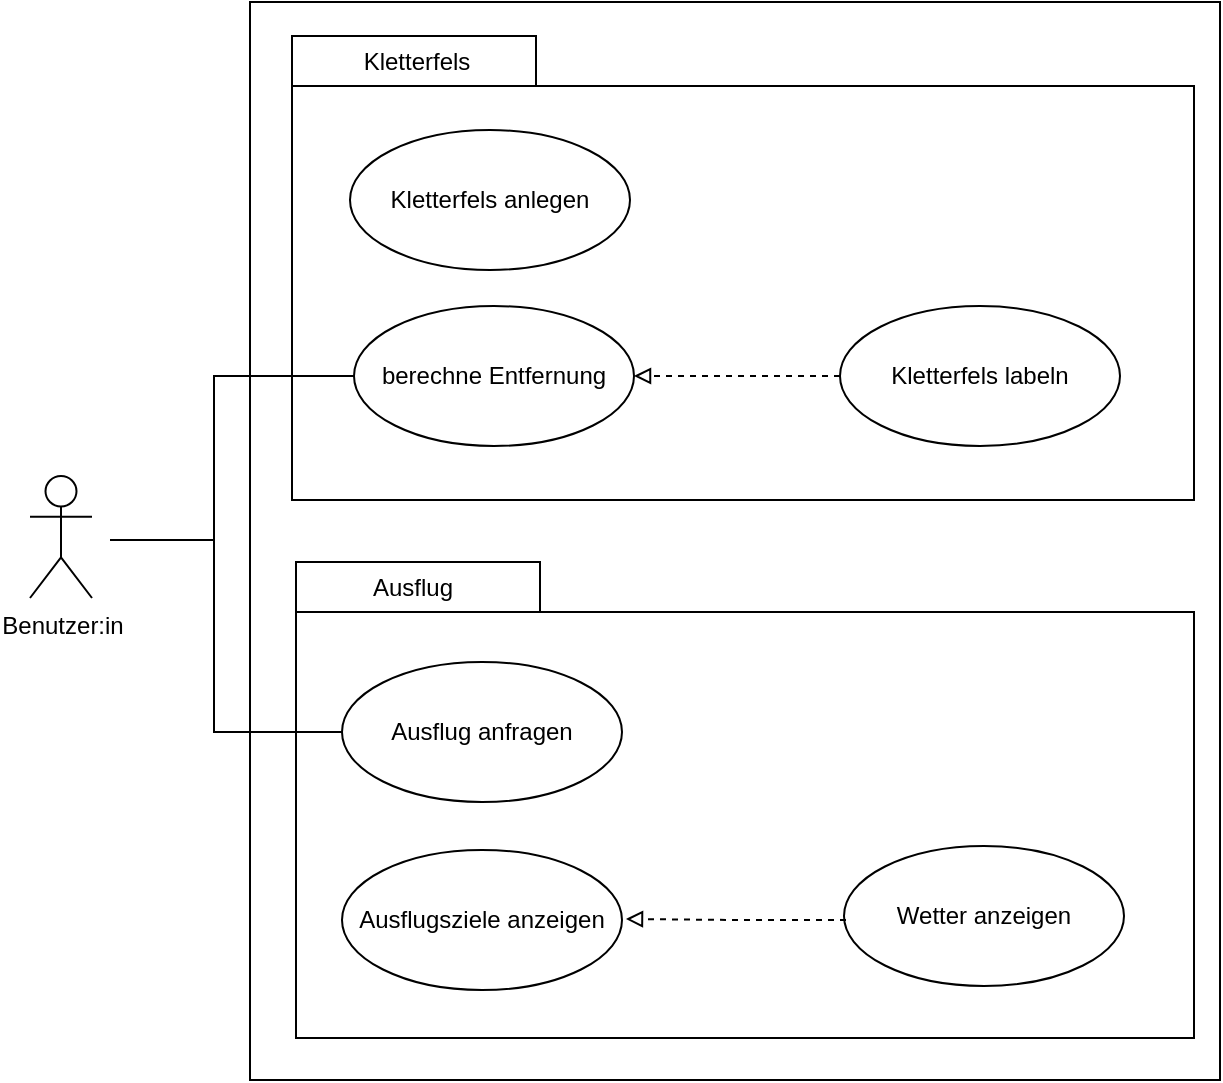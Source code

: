 <mxfile version="15.7.0" type="device"><diagram id="H92oSB8Zl-EIVyjnPJyI" name="Page-1"><mxGraphModel dx="1198" dy="601" grid="0" gridSize="10" guides="1" tooltips="1" connect="1" arrows="1" fold="1" page="1" pageScale="1" pageWidth="827" pageHeight="1169" math="0" shadow="0"><root><mxCell id="0"/><mxCell id="1" parent="0"/><mxCell id="6ISRh3eWOB3Gl8xyev_7-18" value="" style="html=1;" parent="1" vertex="1"><mxGeometry x="204" y="49" width="485" height="539" as="geometry"/></mxCell><mxCell id="6ISRh3eWOB3Gl8xyev_7-1" value="" style="shape=folder;fontStyle=1;spacingTop=10;tabWidth=122;tabHeight=25;tabPosition=left;html=1;" parent="1" vertex="1"><mxGeometry x="225" y="66" width="451" height="232" as="geometry"/></mxCell><mxCell id="6ISRh3eWOB3Gl8xyev_7-2" value="Kletterfels" style="text;html=1;align=center;verticalAlign=middle;resizable=0;points=[];autosize=1;strokeColor=none;fillColor=none;" parent="1" vertex="1"><mxGeometry x="254" y="70" width="66" height="18" as="geometry"/></mxCell><mxCell id="6ISRh3eWOB3Gl8xyev_7-3" value="Kletterfels anlegen" style="ellipse;whiteSpace=wrap;html=1;" parent="1" vertex="1"><mxGeometry x="254" y="113" width="140" height="70" as="geometry"/></mxCell><mxCell id="6ISRh3eWOB3Gl8xyev_7-4" value="" style="shape=folder;fontStyle=1;spacingTop=10;tabWidth=122;tabHeight=25;tabPosition=left;html=1;" parent="1" vertex="1"><mxGeometry x="227" y="329" width="449" height="238" as="geometry"/></mxCell><mxCell id="6ISRh3eWOB3Gl8xyev_7-5" value="Ausflug" style="text;html=1;align=center;verticalAlign=middle;resizable=0;points=[];autosize=1;strokeColor=none;fillColor=none;" parent="1" vertex="1"><mxGeometry x="259" y="333" width="52" height="18" as="geometry"/></mxCell><mxCell id="6ISRh3eWOB3Gl8xyev_7-6" value="Ausflug anfragen" style="ellipse;whiteSpace=wrap;html=1;" parent="1" vertex="1"><mxGeometry x="250" y="379" width="140" height="70" as="geometry"/></mxCell><mxCell id="6ISRh3eWOB3Gl8xyev_7-24" value="" style="edgeStyle=elbowEdgeStyle;rounded=0;orthogonalLoop=1;jettySize=auto;html=1;endArrow=none;endFill=0;" parent="1" source="6ISRh3eWOB3Gl8xyev_7-7" edge="1"><mxGeometry relative="1" as="geometry"><mxPoint x="134" y="318" as="targetPoint"/><Array as="points"><mxPoint x="186" y="277"/></Array></mxGeometry></mxCell><mxCell id="6ISRh3eWOB3Gl8xyev_7-7" value="berechne Entfernung" style="ellipse;whiteSpace=wrap;html=1;" parent="1" vertex="1"><mxGeometry x="256" y="201" width="140" height="70" as="geometry"/></mxCell><mxCell id="6ISRh3eWOB3Gl8xyev_7-13" value="" style="edgeStyle=orthogonalEdgeStyle;rounded=0;orthogonalLoop=1;jettySize=auto;html=1;dashed=1;endArrow=block;endFill=0;" parent="1" source="6ISRh3eWOB3Gl8xyev_7-8" target="6ISRh3eWOB3Gl8xyev_7-7" edge="1"><mxGeometry relative="1" as="geometry"/></mxCell><mxCell id="6ISRh3eWOB3Gl8xyev_7-8" value="Kletterfels labeln" style="ellipse;whiteSpace=wrap;html=1;" parent="1" vertex="1"><mxGeometry x="499" y="201" width="140" height="70" as="geometry"/></mxCell><mxCell id="6ISRh3eWOB3Gl8xyev_7-15" value="Ausflugsziele anzeigen" style="ellipse;whiteSpace=wrap;html=1;" parent="1" vertex="1"><mxGeometry x="250" y="473" width="140" height="70" as="geometry"/></mxCell><mxCell id="6ISRh3eWOB3Gl8xyev_7-16" value="Wetter anzeigen" style="ellipse;whiteSpace=wrap;html=1;" parent="1" vertex="1"><mxGeometry x="501" y="471" width="140" height="70" as="geometry"/></mxCell><mxCell id="6ISRh3eWOB3Gl8xyev_7-17" value="" style="edgeStyle=orthogonalEdgeStyle;rounded=0;orthogonalLoop=1;jettySize=auto;html=1;dashed=1;endArrow=block;endFill=0;" parent="1" edge="1"><mxGeometry relative="1" as="geometry"><mxPoint x="502" y="508" as="sourcePoint"/><mxPoint x="392" y="507.5" as="targetPoint"/><Array as="points"><mxPoint x="447" y="508"/></Array></mxGeometry></mxCell><mxCell id="6ISRh3eWOB3Gl8xyev_7-22" value="" style="edgeStyle=elbowEdgeStyle;rounded=0;orthogonalLoop=1;jettySize=auto;html=1;endArrow=none;endFill=0;entryX=0;entryY=0.5;entryDx=0;entryDy=0;startArrow=none;" parent="1" target="6ISRh3eWOB3Gl8xyev_7-6" edge="1"><mxGeometry relative="1" as="geometry"><mxPoint x="134" y="318" as="sourcePoint"/><Array as="points"><mxPoint x="186" y="359"/></Array></mxGeometry></mxCell><mxCell id="6ISRh3eWOB3Gl8xyev_7-19" value="Benutzer:in" style="shape=umlActor;verticalLabelPosition=bottom;verticalAlign=top;html=1;" parent="1" vertex="1"><mxGeometry x="94" y="286" width="31" height="61" as="geometry"/></mxCell></root></mxGraphModel></diagram></mxfile>